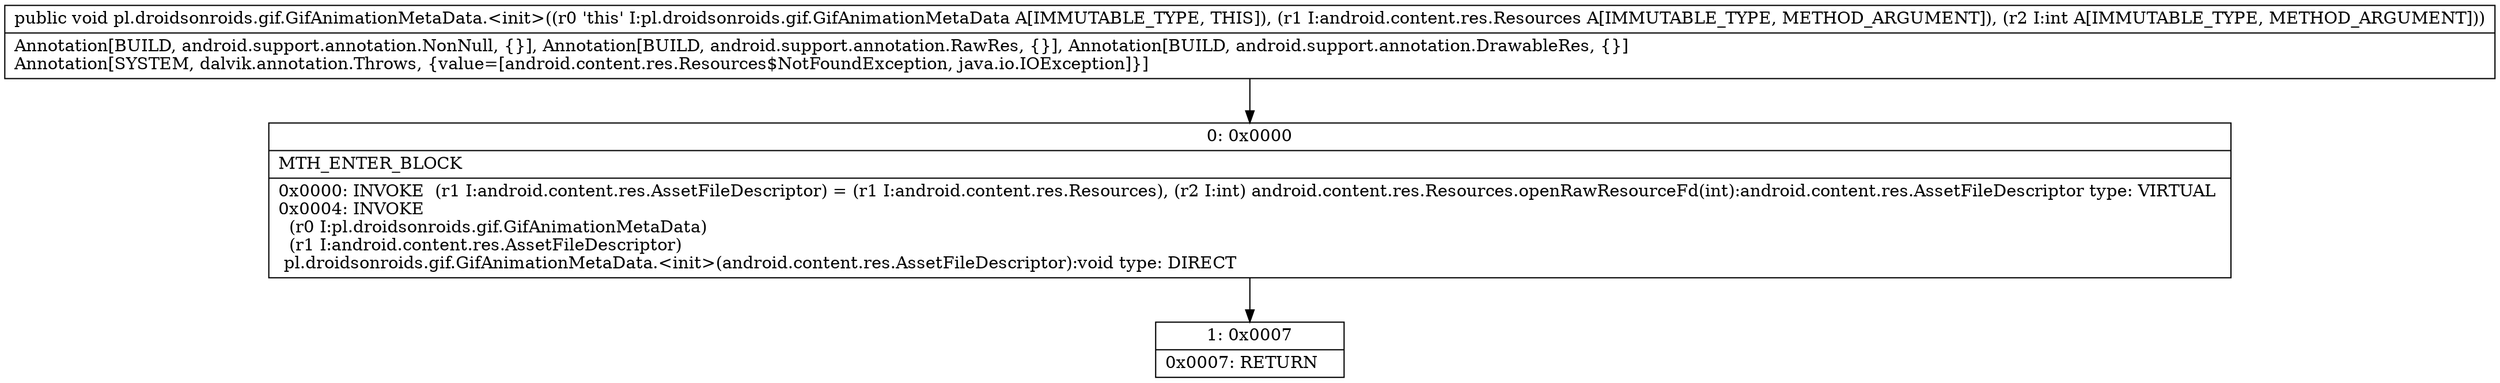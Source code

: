 digraph "CFG forpl.droidsonroids.gif.GifAnimationMetaData.\<init\>(Landroid\/content\/res\/Resources;I)V" {
Node_0 [shape=record,label="{0\:\ 0x0000|MTH_ENTER_BLOCK\l|0x0000: INVOKE  (r1 I:android.content.res.AssetFileDescriptor) = (r1 I:android.content.res.Resources), (r2 I:int) android.content.res.Resources.openRawResourceFd(int):android.content.res.AssetFileDescriptor type: VIRTUAL \l0x0004: INVOKE  \l  (r0 I:pl.droidsonroids.gif.GifAnimationMetaData)\l  (r1 I:android.content.res.AssetFileDescriptor)\l pl.droidsonroids.gif.GifAnimationMetaData.\<init\>(android.content.res.AssetFileDescriptor):void type: DIRECT \l}"];
Node_1 [shape=record,label="{1\:\ 0x0007|0x0007: RETURN   \l}"];
MethodNode[shape=record,label="{public void pl.droidsonroids.gif.GifAnimationMetaData.\<init\>((r0 'this' I:pl.droidsonroids.gif.GifAnimationMetaData A[IMMUTABLE_TYPE, THIS]), (r1 I:android.content.res.Resources A[IMMUTABLE_TYPE, METHOD_ARGUMENT]), (r2 I:int A[IMMUTABLE_TYPE, METHOD_ARGUMENT]))  | Annotation[BUILD, android.support.annotation.NonNull, \{\}], Annotation[BUILD, android.support.annotation.RawRes, \{\}], Annotation[BUILD, android.support.annotation.DrawableRes, \{\}]\lAnnotation[SYSTEM, dalvik.annotation.Throws, \{value=[android.content.res.Resources$NotFoundException, java.io.IOException]\}]\l}"];
MethodNode -> Node_0;
Node_0 -> Node_1;
}

